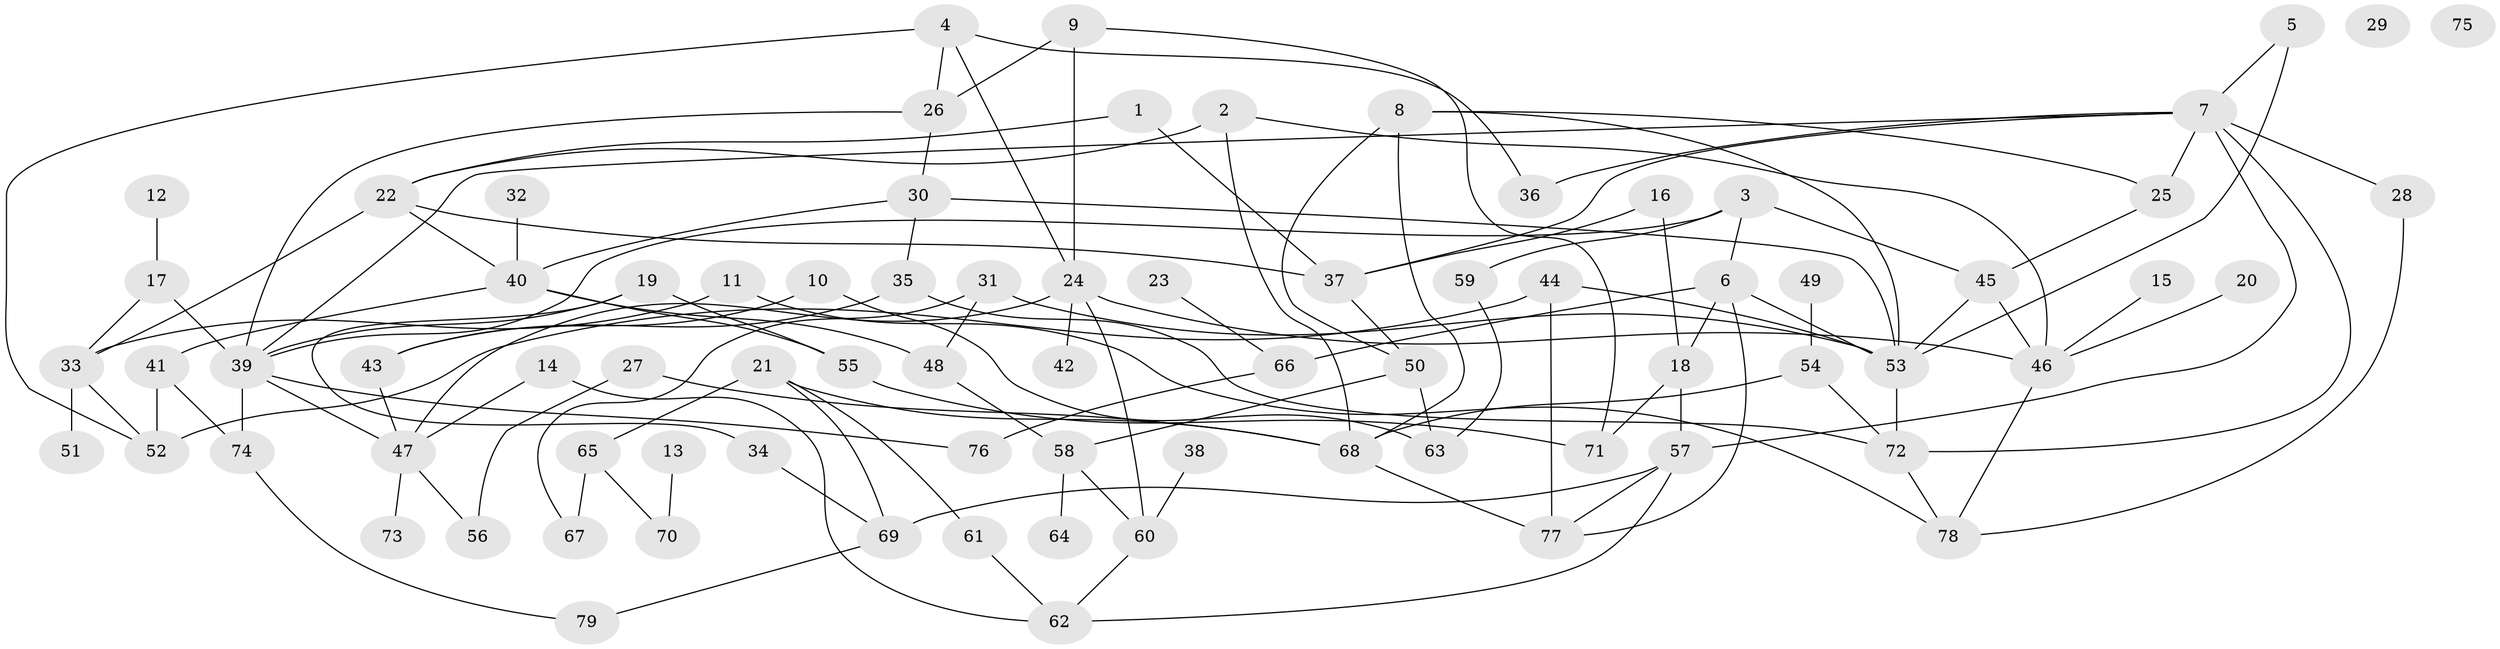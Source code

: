 // Generated by graph-tools (version 1.1) at 2025/33/03/09/25 02:33:22]
// undirected, 79 vertices, 124 edges
graph export_dot {
graph [start="1"]
  node [color=gray90,style=filled];
  1;
  2;
  3;
  4;
  5;
  6;
  7;
  8;
  9;
  10;
  11;
  12;
  13;
  14;
  15;
  16;
  17;
  18;
  19;
  20;
  21;
  22;
  23;
  24;
  25;
  26;
  27;
  28;
  29;
  30;
  31;
  32;
  33;
  34;
  35;
  36;
  37;
  38;
  39;
  40;
  41;
  42;
  43;
  44;
  45;
  46;
  47;
  48;
  49;
  50;
  51;
  52;
  53;
  54;
  55;
  56;
  57;
  58;
  59;
  60;
  61;
  62;
  63;
  64;
  65;
  66;
  67;
  68;
  69;
  70;
  71;
  72;
  73;
  74;
  75;
  76;
  77;
  78;
  79;
  1 -- 22;
  1 -- 37;
  2 -- 22;
  2 -- 46;
  2 -- 68;
  3 -- 6;
  3 -- 39;
  3 -- 45;
  3 -- 59;
  4 -- 24;
  4 -- 26;
  4 -- 36;
  4 -- 52;
  5 -- 7;
  5 -- 53;
  6 -- 18;
  6 -- 53;
  6 -- 66;
  6 -- 77;
  7 -- 25;
  7 -- 28;
  7 -- 36;
  7 -- 37;
  7 -- 39;
  7 -- 57;
  7 -- 72;
  8 -- 25;
  8 -- 50;
  8 -- 53;
  8 -- 68;
  9 -- 24;
  9 -- 26;
  9 -- 71;
  10 -- 43;
  10 -- 63;
  11 -- 33;
  11 -- 78;
  12 -- 17;
  13 -- 70;
  14 -- 47;
  14 -- 62;
  15 -- 46;
  16 -- 18;
  16 -- 37;
  17 -- 33;
  17 -- 39;
  18 -- 57;
  18 -- 71;
  19 -- 34;
  19 -- 39;
  19 -- 55;
  20 -- 46;
  21 -- 61;
  21 -- 65;
  21 -- 68;
  21 -- 69;
  22 -- 33;
  22 -- 37;
  22 -- 40;
  23 -- 66;
  24 -- 42;
  24 -- 46;
  24 -- 47;
  24 -- 60;
  25 -- 45;
  26 -- 30;
  26 -- 39;
  27 -- 56;
  27 -- 68;
  28 -- 78;
  30 -- 35;
  30 -- 40;
  30 -- 53;
  31 -- 48;
  31 -- 53;
  31 -- 67;
  32 -- 40;
  33 -- 51;
  33 -- 52;
  34 -- 69;
  35 -- 43;
  35 -- 72;
  37 -- 50;
  38 -- 60;
  39 -- 47;
  39 -- 74;
  39 -- 76;
  40 -- 41;
  40 -- 48;
  40 -- 55;
  41 -- 52;
  41 -- 74;
  43 -- 47;
  44 -- 52;
  44 -- 53;
  44 -- 77;
  45 -- 46;
  45 -- 53;
  46 -- 78;
  47 -- 56;
  47 -- 73;
  48 -- 58;
  49 -- 54;
  50 -- 58;
  50 -- 63;
  53 -- 72;
  54 -- 68;
  54 -- 72;
  55 -- 71;
  57 -- 62;
  57 -- 69;
  57 -- 77;
  58 -- 60;
  58 -- 64;
  59 -- 63;
  60 -- 62;
  61 -- 62;
  65 -- 67;
  65 -- 70;
  66 -- 76;
  68 -- 77;
  69 -- 79;
  72 -- 78;
  74 -- 79;
}
